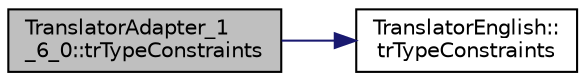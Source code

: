 digraph "TranslatorAdapter_1_6_0::trTypeConstraints"
{
 // LATEX_PDF_SIZE
  edge [fontname="Helvetica",fontsize="10",labelfontname="Helvetica",labelfontsize="10"];
  node [fontname="Helvetica",fontsize="10",shape=record];
  rankdir="LR";
  Node1 [label="TranslatorAdapter_1\l_6_0::trTypeConstraints",height=0.2,width=0.4,color="black", fillcolor="grey75", style="filled", fontcolor="black",tooltip=" "];
  Node1 -> Node2 [color="midnightblue",fontsize="10",style="solid",fontname="Helvetica"];
  Node2 [label="TranslatorEnglish::\ltrTypeConstraints",height=0.2,width=0.4,color="black", fillcolor="white", style="filled",URL="$classTranslatorEnglish.html#a1d471e5b119afcc1bf68f1b598d96041",tooltip=" "];
}
